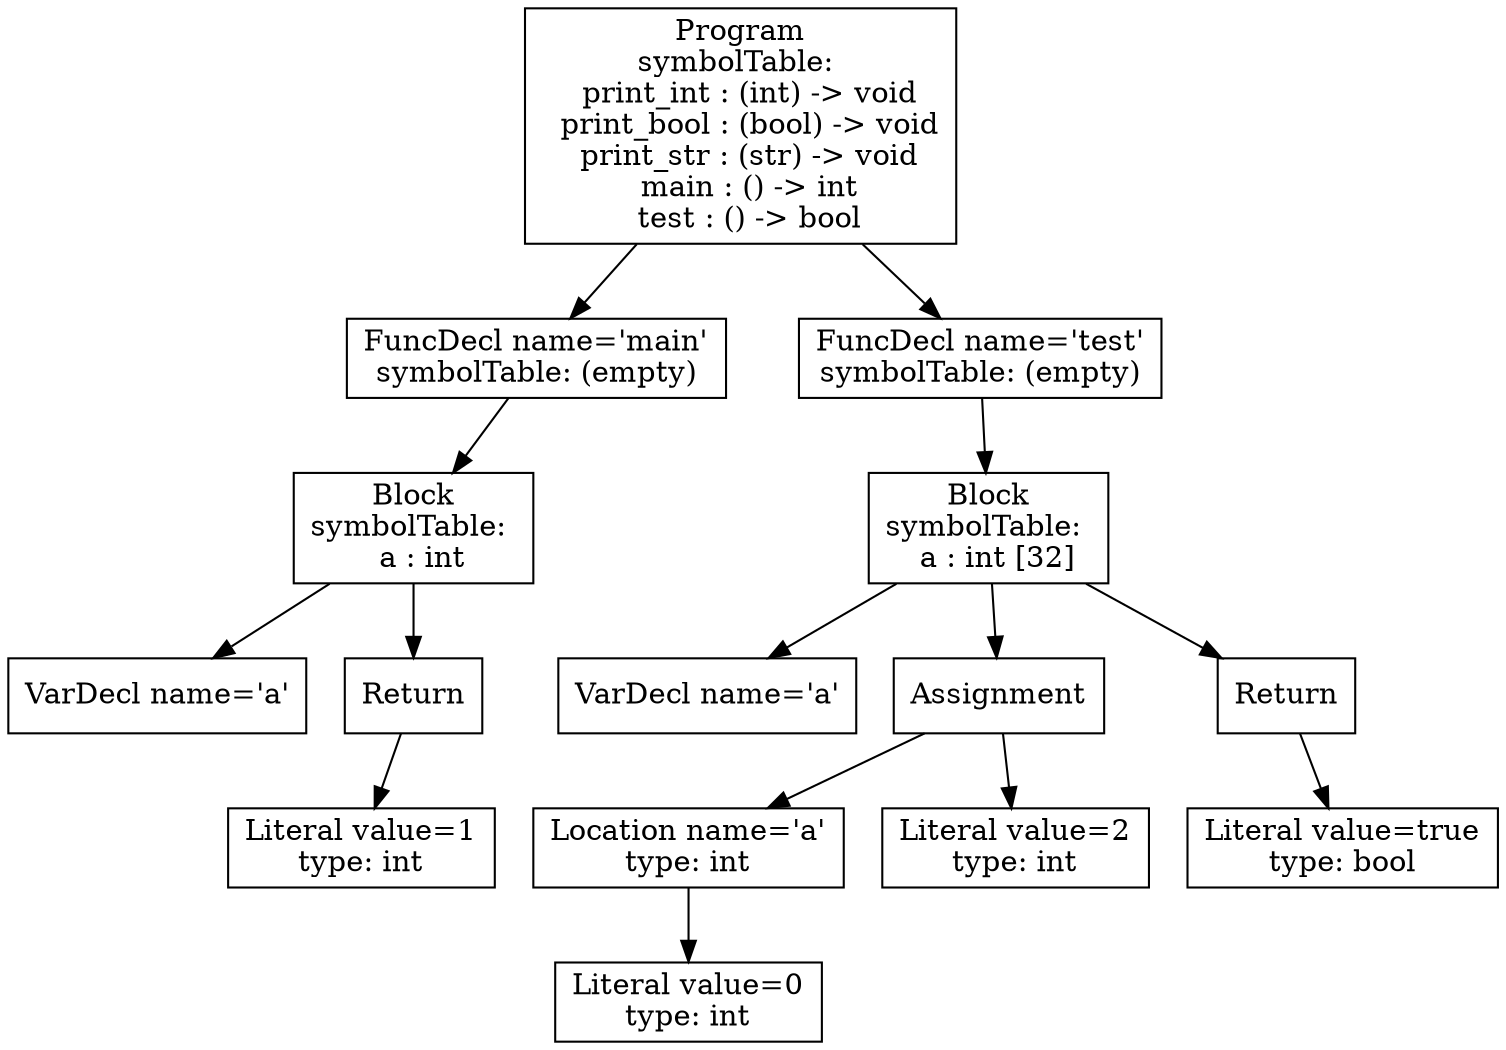 digraph AST {
3 [shape=box, label="VarDecl name='a'"];
5 [shape=box, label="Literal value=1\ntype: int"];
4 [shape=box, label="Return"];
4 -> 5;
2 [shape=box, label="Block\nsymbolTable: \n  a : int"];
2 -> 3;
2 -> 4;
1 [shape=box, label="FuncDecl name='main'\nsymbolTable: (empty)"];
1 -> 2;
8 [shape=box, label="VarDecl name='a'"];
11 [shape=box, label="Literal value=0\ntype: int"];
10 [shape=box, label="Location name='a'\ntype: int"];
10 -> 11;
12 [shape=box, label="Literal value=2\ntype: int"];
9 [shape=box, label="Assignment"];
9 -> 10;
9 -> 12;
14 [shape=box, label="Literal value=true\ntype: bool"];
13 [shape=box, label="Return"];
13 -> 14;
7 [shape=box, label="Block\nsymbolTable: \n  a : int [32]"];
7 -> 8;
7 -> 9;
7 -> 13;
6 [shape=box, label="FuncDecl name='test'\nsymbolTable: (empty)"];
6 -> 7;
0 [shape=box, label="Program\nsymbolTable: \n  print_int : (int) -> void\n  print_bool : (bool) -> void\n  print_str : (str) -> void\n  main : () -> int\n  test : () -> bool"];
0 -> 1;
0 -> 6;
}
